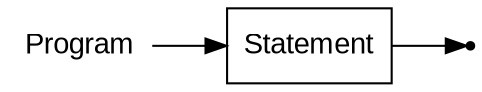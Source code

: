 digraph PROGRAM {
  rankdir=LR;
  node [fontname="Arial"];
  start [label="Program" shape=plaintext];
  end [label="" shape=point];
  A [label="Statement" shape=box];
  start -> A;
  A -> end;
}